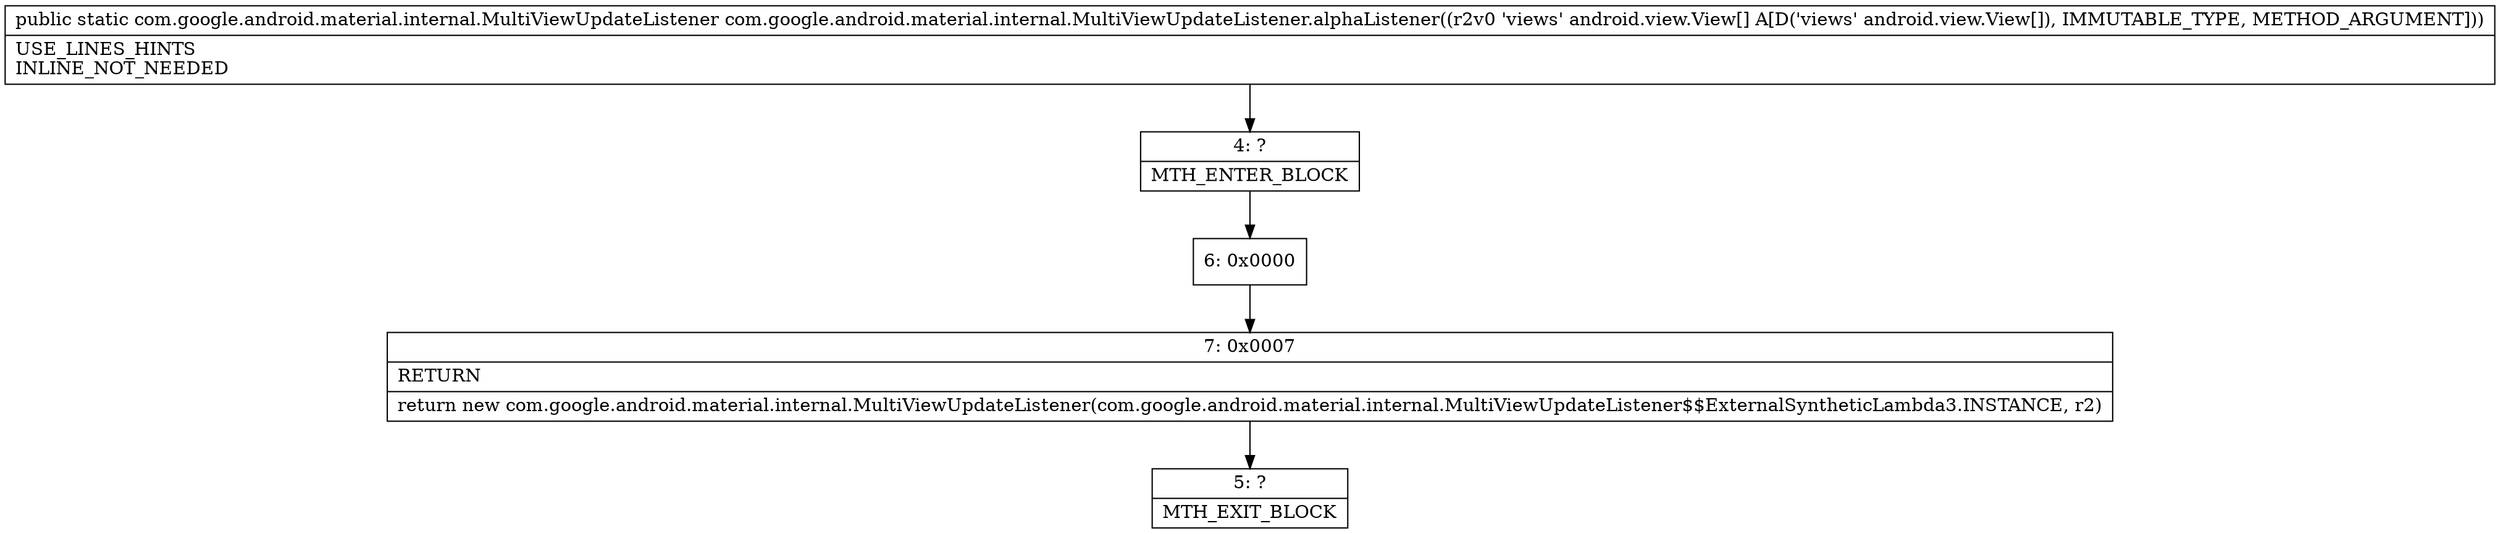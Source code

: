 digraph "CFG forcom.google.android.material.internal.MultiViewUpdateListener.alphaListener([Landroid\/view\/View;)Lcom\/google\/android\/material\/internal\/MultiViewUpdateListener;" {
Node_4 [shape=record,label="{4\:\ ?|MTH_ENTER_BLOCK\l}"];
Node_6 [shape=record,label="{6\:\ 0x0000}"];
Node_7 [shape=record,label="{7\:\ 0x0007|RETURN\l|return new com.google.android.material.internal.MultiViewUpdateListener(com.google.android.material.internal.MultiViewUpdateListener$$ExternalSyntheticLambda3.INSTANCE, r2)\l}"];
Node_5 [shape=record,label="{5\:\ ?|MTH_EXIT_BLOCK\l}"];
MethodNode[shape=record,label="{public static com.google.android.material.internal.MultiViewUpdateListener com.google.android.material.internal.MultiViewUpdateListener.alphaListener((r2v0 'views' android.view.View[] A[D('views' android.view.View[]), IMMUTABLE_TYPE, METHOD_ARGUMENT]))  | USE_LINES_HINTS\lINLINE_NOT_NEEDED\l}"];
MethodNode -> Node_4;Node_4 -> Node_6;
Node_6 -> Node_7;
Node_7 -> Node_5;
}

